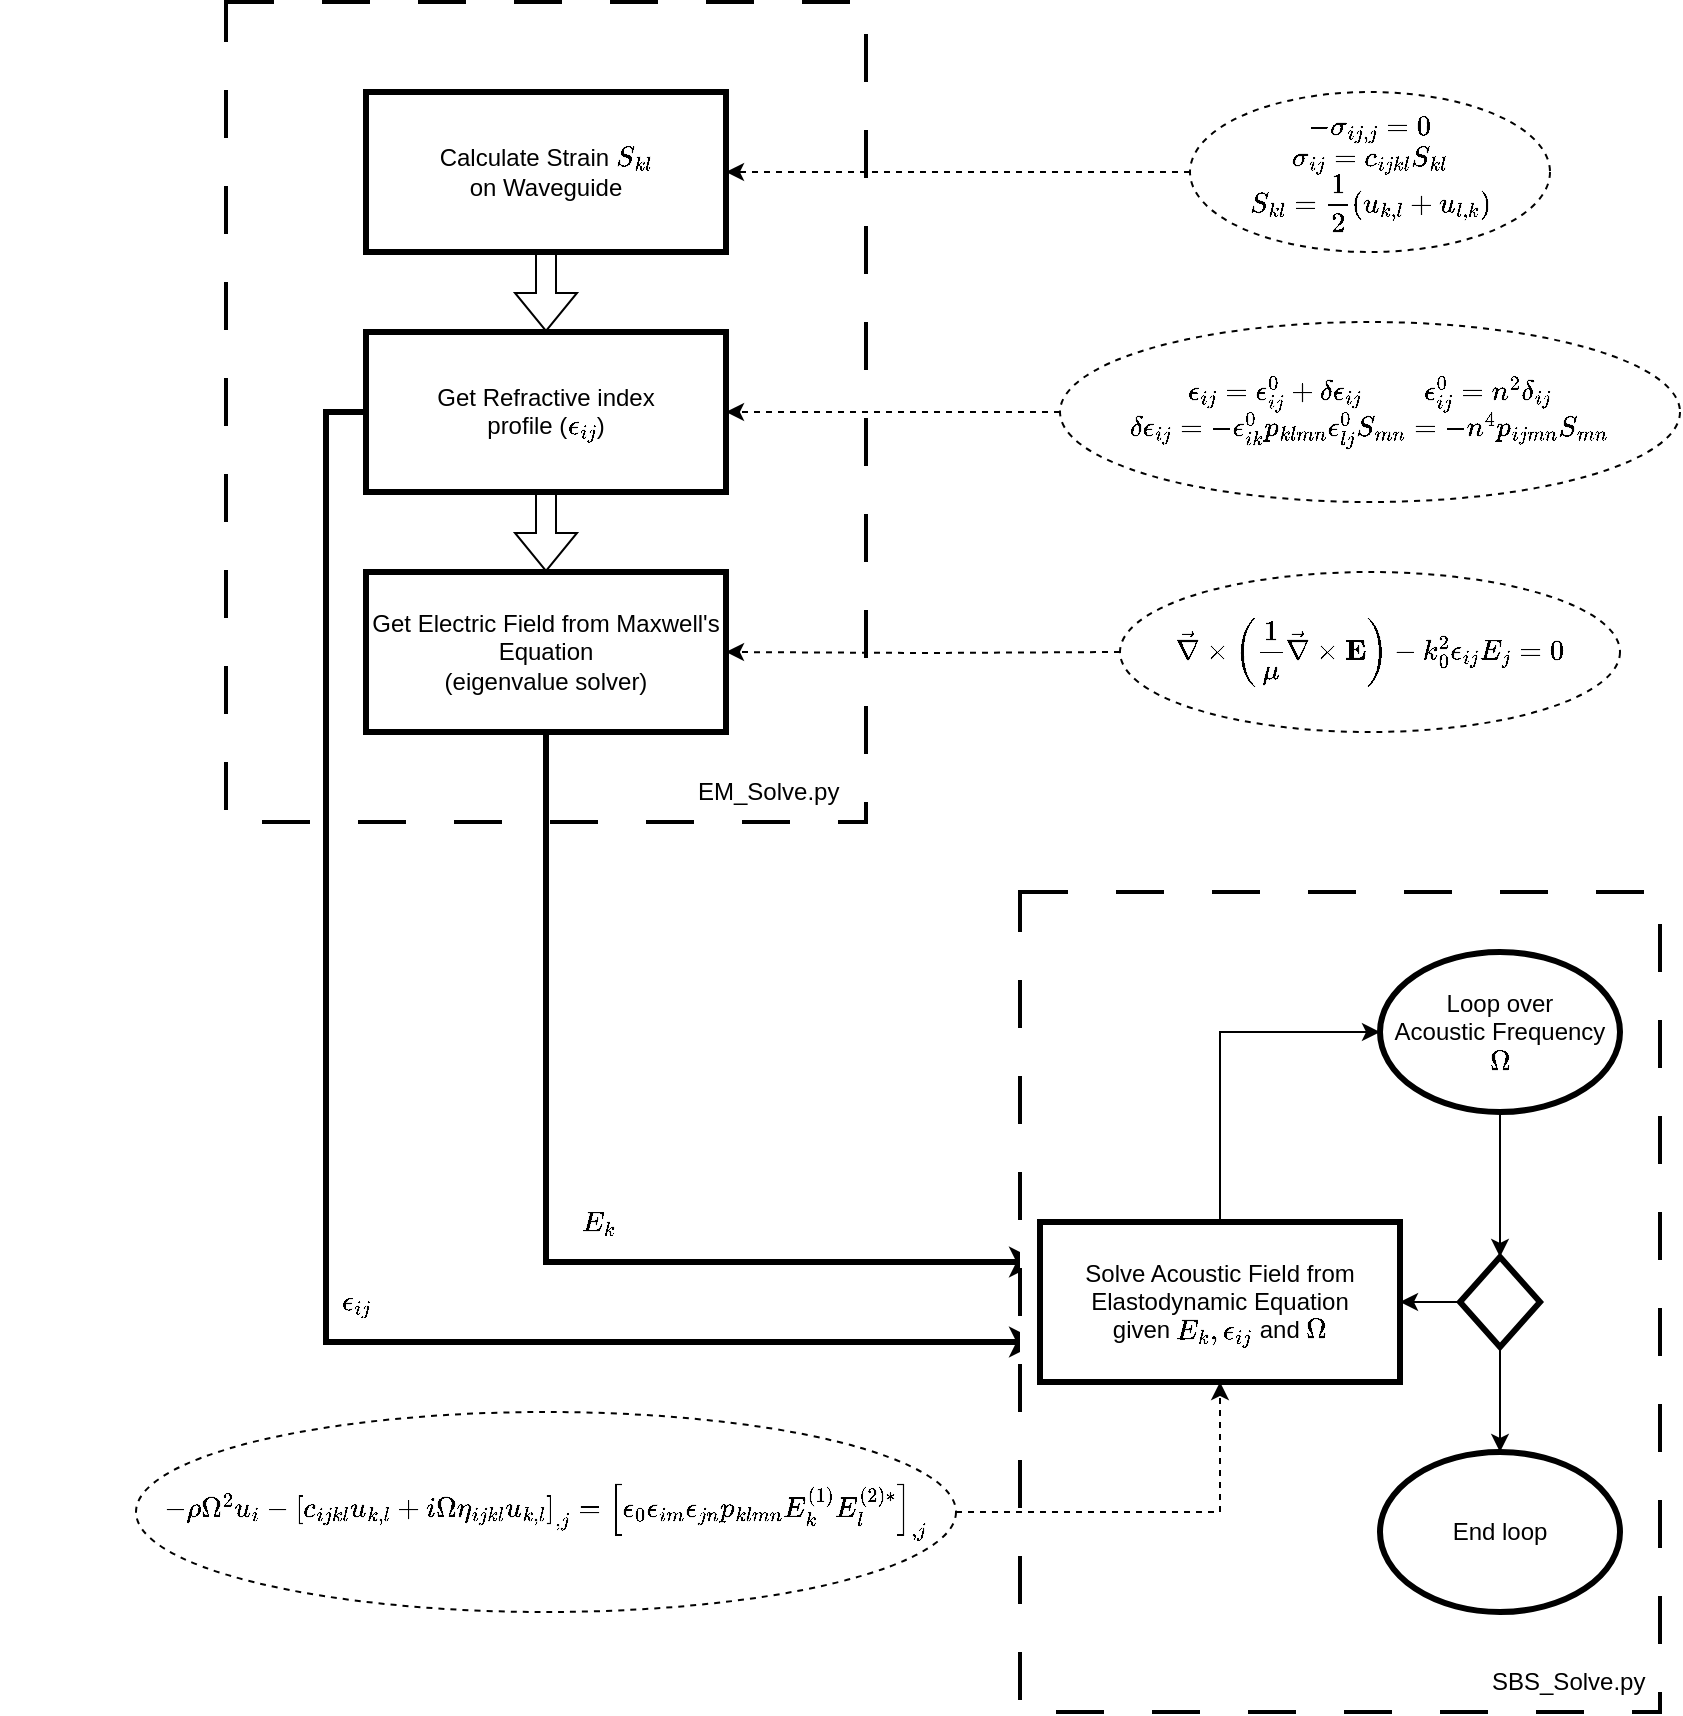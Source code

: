 <mxfile version="26.2.14">
  <diagram name="Page-1" id="T9aFkhOytMRxekdAajkF">
    <mxGraphModel dx="1426" dy="791" grid="0" gridSize="10" guides="1" tooltips="1" connect="1" arrows="1" fold="1" page="1" pageScale="1" pageWidth="850" pageHeight="1100" background="#ffffff" math="1" shadow="0">
      <root>
        <mxCell id="0" />
        <mxCell id="1" parent="0" />
        <mxCell id="8r73qjz7pRCt6fFGnShG-4" value="" style="rounded=0;whiteSpace=wrap;html=1;dashed=1;dashPattern=12 12;strokeWidth=2;" vertex="1" parent="1">
          <mxGeometry x="68" y="35" width="320" height="410" as="geometry" />
        </mxCell>
        <mxCell id="UrJTJeA_TvK0Ti9fm7qZ-2" value="&lt;div&gt;Calculate Strain \(S_{kl}\)&lt;/div&gt;&lt;div&gt;on Waveguide&lt;/div&gt;" style="rounded=0;whiteSpace=wrap;html=1;strokeWidth=3;" parent="1" vertex="1">
          <mxGeometry x="138" y="80" width="180" height="80" as="geometry" />
        </mxCell>
        <mxCell id="8r73qjz7pRCt6fFGnShG-46" style="edgeStyle=orthogonalEdgeStyle;rounded=0;orthogonalLoop=1;jettySize=auto;html=1;exitX=0;exitY=0.5;exitDx=0;exitDy=0;entryX=0;entryY=0.75;entryDx=0;entryDy=0;strokeWidth=3;fontColor=light-dark(#121212,#FFFFFF);" edge="1" parent="1" source="8r73qjz7pRCt6fFGnShG-1" target="8r73qjz7pRCt6fFGnShG-22">
          <mxGeometry relative="1" as="geometry" />
        </mxCell>
        <mxCell id="8r73qjz7pRCt6fFGnShG-1" value="&lt;div&gt;Get Refractive index &lt;br&gt;&lt;/div&gt;&lt;div&gt;profile (\(\epsilon_{ij}\))&lt;/div&gt;" style="rounded=0;whiteSpace=wrap;html=1;strokeWidth=3;" vertex="1" parent="1">
          <mxGeometry x="138" y="200" width="180" height="80" as="geometry" />
        </mxCell>
        <mxCell id="8r73qjz7pRCt6fFGnShG-45" style="edgeStyle=orthogonalEdgeStyle;rounded=0;orthogonalLoop=1;jettySize=auto;html=1;exitX=0.5;exitY=1;exitDx=0;exitDy=0;entryX=0;entryY=0.25;entryDx=0;entryDy=0;strokeWidth=3;fontColor=light-dark(#121212,#FFFFFF);" edge="1" parent="1" source="8r73qjz7pRCt6fFGnShG-2" target="8r73qjz7pRCt6fFGnShG-22">
          <mxGeometry relative="1" as="geometry" />
        </mxCell>
        <mxCell id="8r73qjz7pRCt6fFGnShG-2" value="&lt;div&gt;Get Electric Field from Maxwell&#39;s Equation&lt;/div&gt;&lt;div&gt;(eigenvalue solver)&lt;/div&gt;" style="rounded=0;whiteSpace=wrap;html=1;strokeWidth=3;" vertex="1" parent="1">
          <mxGeometry x="138" y="320" width="180" height="80" as="geometry" />
        </mxCell>
        <mxCell id="8r73qjz7pRCt6fFGnShG-5" value="EM_Solve.py" style="text;align=left;verticalAlign=middle;spacingLeft=4;spacingRight=4;overflow=hidden;points=[[0,0.5],[1,0.5]];portConstraint=eastwest;rotatable=0;whiteSpace=wrap;html=1;" vertex="1" parent="1">
          <mxGeometry x="298" y="415" width="90" height="30" as="geometry" />
        </mxCell>
        <mxCell id="8r73qjz7pRCt6fFGnShG-6" value="" style="shape=flexArrow;endArrow=classic;html=1;rounded=0;entryX=0.5;entryY=0;entryDx=0;entryDy=0;exitX=0.5;exitY=1;exitDx=0;exitDy=0;fontColor=light-dark(#121212,#FFFFFF);" edge="1" parent="1" source="8r73qjz7pRCt6fFGnShG-1" target="8r73qjz7pRCt6fFGnShG-2">
          <mxGeometry width="50" height="50" relative="1" as="geometry">
            <mxPoint x="358" y="440" as="sourcePoint" />
            <mxPoint x="408" y="390" as="targetPoint" />
          </mxGeometry>
        </mxCell>
        <mxCell id="8r73qjz7pRCt6fFGnShG-7" value="" style="shape=flexArrow;endArrow=classic;html=1;rounded=0;exitX=0.5;exitY=1;exitDx=0;exitDy=0;entryX=0.5;entryY=0;entryDx=0;entryDy=0;fontColor=light-dark(#121212,#FFFFFF);" edge="1" parent="1" source="UrJTJeA_TvK0Ti9fm7qZ-2" target="8r73qjz7pRCt6fFGnShG-1">
          <mxGeometry width="50" height="50" relative="1" as="geometry">
            <mxPoint x="358" y="440" as="sourcePoint" />
            <mxPoint x="408" y="390" as="targetPoint" />
          </mxGeometry>
        </mxCell>
        <mxCell id="8r73qjz7pRCt6fFGnShG-9" value="" style="rounded=0;whiteSpace=wrap;html=1;dashed=1;dashPattern=12 12;strokeWidth=2;" vertex="1" parent="1">
          <mxGeometry x="465" y="480" width="320" height="410" as="geometry" />
        </mxCell>
        <mxCell id="8r73qjz7pRCt6fFGnShG-13" value="SBS_Solve.py" style="text;align=left;verticalAlign=middle;spacingLeft=4;spacingRight=4;overflow=hidden;points=[[0,0.5],[1,0.5]];portConstraint=eastwest;rotatable=0;whiteSpace=wrap;html=1;" vertex="1" parent="1">
          <mxGeometry x="695" y="860" width="89" height="30" as="geometry" />
        </mxCell>
        <mxCell id="8r73qjz7pRCt6fFGnShG-17" value="&lt;div&gt;Loop over&lt;/div&gt;&lt;div&gt;Acoustic Frequency&lt;/div&gt;&lt;div&gt;\(\Omega\)&lt;/div&gt;" style="ellipse;whiteSpace=wrap;html=1;strokeWidth=3;" vertex="1" parent="1">
          <mxGeometry x="645" y="510" width="120" height="80" as="geometry" />
        </mxCell>
        <mxCell id="8r73qjz7pRCt6fFGnShG-18" value="End loop" style="ellipse;whiteSpace=wrap;html=1;strokeWidth=3;" vertex="1" parent="1">
          <mxGeometry x="645" y="760" width="120" height="80" as="geometry" />
        </mxCell>
        <mxCell id="8r73qjz7pRCt6fFGnShG-27" style="edgeStyle=orthogonalEdgeStyle;rounded=0;orthogonalLoop=1;jettySize=auto;html=1;exitX=0;exitY=0.5;exitDx=0;exitDy=0;entryX=1;entryY=0.5;entryDx=0;entryDy=0;fontColor=light-dark(#121212,#FFFFFF);" edge="1" parent="1" source="8r73qjz7pRCt6fFGnShG-19" target="8r73qjz7pRCt6fFGnShG-22">
          <mxGeometry relative="1" as="geometry" />
        </mxCell>
        <mxCell id="8r73qjz7pRCt6fFGnShG-19" value="" style="rhombus;whiteSpace=wrap;html=1;strokeWidth=3;" vertex="1" parent="1">
          <mxGeometry x="685" y="662.5" width="40" height="45" as="geometry" />
        </mxCell>
        <mxCell id="8r73qjz7pRCt6fFGnShG-20" value="" style="endArrow=classic;html=1;rounded=0;exitX=0.5;exitY=1;exitDx=0;exitDy=0;entryX=0.5;entryY=0;entryDx=0;entryDy=0;fontColor=light-dark(#121212,#FFFFFF);" edge="1" parent="1" source="8r73qjz7pRCt6fFGnShG-17" target="8r73qjz7pRCt6fFGnShG-19">
          <mxGeometry width="50" height="50" relative="1" as="geometry">
            <mxPoint x="755" y="560" as="sourcePoint" />
            <mxPoint x="805" y="510" as="targetPoint" />
          </mxGeometry>
        </mxCell>
        <mxCell id="8r73qjz7pRCt6fFGnShG-21" value="" style="endArrow=classic;html=1;rounded=0;entryX=0.5;entryY=0;entryDx=0;entryDy=0;exitX=0.5;exitY=1;exitDx=0;exitDy=0;fontColor=light-dark(#121212,#FFFFFF);" edge="1" parent="1" source="8r73qjz7pRCt6fFGnShG-19" target="8r73qjz7pRCt6fFGnShG-18">
          <mxGeometry width="50" height="50" relative="1" as="geometry">
            <mxPoint x="555" y="600" as="sourcePoint" />
            <mxPoint x="555" y="673" as="targetPoint" />
          </mxGeometry>
        </mxCell>
        <mxCell id="8r73qjz7pRCt6fFGnShG-26" style="edgeStyle=orthogonalEdgeStyle;rounded=0;orthogonalLoop=1;jettySize=auto;html=1;exitX=0.5;exitY=0;exitDx=0;exitDy=0;entryX=0;entryY=0.5;entryDx=0;entryDy=0;fontColor=light-dark(#121212,#FFFFFF);" edge="1" parent="1" source="8r73qjz7pRCt6fFGnShG-22" target="8r73qjz7pRCt6fFGnShG-17">
          <mxGeometry relative="1" as="geometry" />
        </mxCell>
        <mxCell id="8r73qjz7pRCt6fFGnShG-22" value="&lt;div&gt;Solve Acoustic Field from&lt;/div&gt;&lt;div&gt;Elastodynamic Equation&lt;/div&gt;&lt;div&gt;given \(E_k, \epsilon_{ij}\) and \( \Omega\)&lt;/div&gt;" style="rounded=0;whiteSpace=wrap;html=1;strokeWidth=3;" vertex="1" parent="1">
          <mxGeometry x="475" y="645" width="180" height="80" as="geometry" />
        </mxCell>
        <mxCell id="8r73qjz7pRCt6fFGnShG-34" value="&lt;div&gt;\(E_k\)&lt;/div&gt;" style="text;align=left;verticalAlign=middle;spacingLeft=4;spacingRight=4;overflow=hidden;points=[[0,0.5],[1,0.5]];portConstraint=eastwest;rotatable=0;whiteSpace=wrap;html=1;" vertex="1" parent="1">
          <mxGeometry x="240" y="630" width="90" height="30" as="geometry" />
        </mxCell>
        <mxCell id="8r73qjz7pRCt6fFGnShG-35" value="&lt;div&gt;\(\epsilon_{ij}\)&lt;/div&gt;" style="text;align=left;verticalAlign=middle;spacingLeft=4;spacingRight=4;overflow=hidden;points=[[0,0.5],[1,0.5]];portConstraint=eastwest;rotatable=0;whiteSpace=wrap;html=1;" vertex="1" parent="1">
          <mxGeometry x="120" y="670" width="90" height="30" as="geometry" />
        </mxCell>
        <mxCell id="8r73qjz7pRCt6fFGnShG-40" style="edgeStyle=orthogonalEdgeStyle;rounded=0;orthogonalLoop=1;jettySize=auto;html=1;exitX=0;exitY=0.5;exitDx=0;exitDy=0;dashed=1;fontColor=light-dark(#121212,#FFFFFF);" edge="1" parent="1" source="8r73qjz7pRCt6fFGnShG-36" target="UrJTJeA_TvK0Ti9fm7qZ-2">
          <mxGeometry relative="1" as="geometry" />
        </mxCell>
        <mxCell id="8r73qjz7pRCt6fFGnShG-36" value="&lt;div&gt;\(-\sigma_{ij,j}= 0\)&lt;/div&gt;&lt;div&gt;\( \sigma_{ij} = c_{ijkl}S_{kl}\)&lt;/div&gt;&lt;div&gt;\(S_{kl} = \dfrac{1}{2}\left( u_{k,l} + u_{l,k}\right)\)&lt;/div&gt;" style="ellipse;whiteSpace=wrap;html=1;dashed=1;" vertex="1" parent="1">
          <mxGeometry x="550" y="80" width="180" height="80" as="geometry" />
        </mxCell>
        <mxCell id="8r73qjz7pRCt6fFGnShG-41" value="&lt;div&gt;\(\epsilon_{ij} = \epsilon^0_{ij} + \delta \epsilon_{ij} \) &amp;nbsp;&amp;nbsp; &amp;nbsp; &amp;nbsp;&amp;nbsp; \( \epsilon^0_{ij} = n^2 \delta_{ij} \)&lt;div&gt;\(\delta \epsilon_{ij} = -\epsilon^0_{ik} p_{klmn} \epsilon^0_{lj} S_{mn} = -n^4 p_{ijmn} S_{mn}\)&lt;/div&gt;&lt;/div&gt;" style="ellipse;whiteSpace=wrap;html=1;dashed=1;" vertex="1" parent="1">
          <mxGeometry x="485" y="195" width="310" height="90" as="geometry" />
        </mxCell>
        <mxCell id="8r73qjz7pRCt6fFGnShG-42" style="edgeStyle=orthogonalEdgeStyle;rounded=0;orthogonalLoop=1;jettySize=auto;html=1;exitX=0;exitY=0.5;exitDx=0;exitDy=0;dashed=1;entryX=1;entryY=0.5;entryDx=0;entryDy=0;fontColor=light-dark(#121212,#FFFFFF);" edge="1" parent="1" source="8r73qjz7pRCt6fFGnShG-41" target="8r73qjz7pRCt6fFGnShG-1">
          <mxGeometry relative="1" as="geometry">
            <mxPoint x="560" y="130" as="sourcePoint" />
            <mxPoint x="370" y="130" as="targetPoint" />
          </mxGeometry>
        </mxCell>
        <mxCell id="8r73qjz7pRCt6fFGnShG-43" value="\(\vec{\nabla} \times \left(\dfrac{1}{\mu}&amp;nbsp;&amp;nbsp; \vec{\nabla} \times \textbf{E} \right) - k_0^2 \epsilon_{ij} E_j = 0\)" style="ellipse;whiteSpace=wrap;html=1;dashed=1;" vertex="1" parent="1">
          <mxGeometry x="515" y="320" width="250" height="80" as="geometry" />
        </mxCell>
        <mxCell id="8r73qjz7pRCt6fFGnShG-44" style="edgeStyle=orthogonalEdgeStyle;rounded=0;orthogonalLoop=1;jettySize=auto;html=1;exitX=0;exitY=0.5;exitDx=0;exitDy=0;dashed=1;entryX=1;entryY=0.5;entryDx=0;entryDy=0;fontColor=light-dark(#121212,#FFFFFF);" edge="1" parent="1" target="8r73qjz7pRCt6fFGnShG-2">
          <mxGeometry relative="1" as="geometry">
            <mxPoint x="515" y="360" as="sourcePoint" />
            <mxPoint x="390" y="360" as="targetPoint" />
          </mxGeometry>
        </mxCell>
        <mxCell id="8r73qjz7pRCt6fFGnShG-48" style="edgeStyle=orthogonalEdgeStyle;rounded=0;orthogonalLoop=1;jettySize=auto;html=1;exitX=1;exitY=0.5;exitDx=0;exitDy=0;entryX=0.5;entryY=1;entryDx=0;entryDy=0;dashed=1;fontColor=light-dark(#121212,#FFFFFF);" edge="1" parent="1" source="8r73qjz7pRCt6fFGnShG-47" target="8r73qjz7pRCt6fFGnShG-22">
          <mxGeometry relative="1" as="geometry" />
        </mxCell>
        <mxCell id="8r73qjz7pRCt6fFGnShG-47" value="\(-\rho \Omega^2 u_{i}-&amp;nbsp; \left[c_{ijkl}u_{k,l}+ i\Omega \eta_{ijkl} u_{k,l}\right]_{,j}=\left[\epsilon_{0}\epsilon_{im}\epsilon_{jn}p_{klmn}E^{(1)}_{k}E^{(2)\ast}_{l}\right]_{,j}\)" style="ellipse;whiteSpace=wrap;html=1;dashed=1;" vertex="1" parent="1">
          <mxGeometry x="23" y="740" width="410" height="100" as="geometry" />
        </mxCell>
      </root>
    </mxGraphModel>
  </diagram>
</mxfile>
